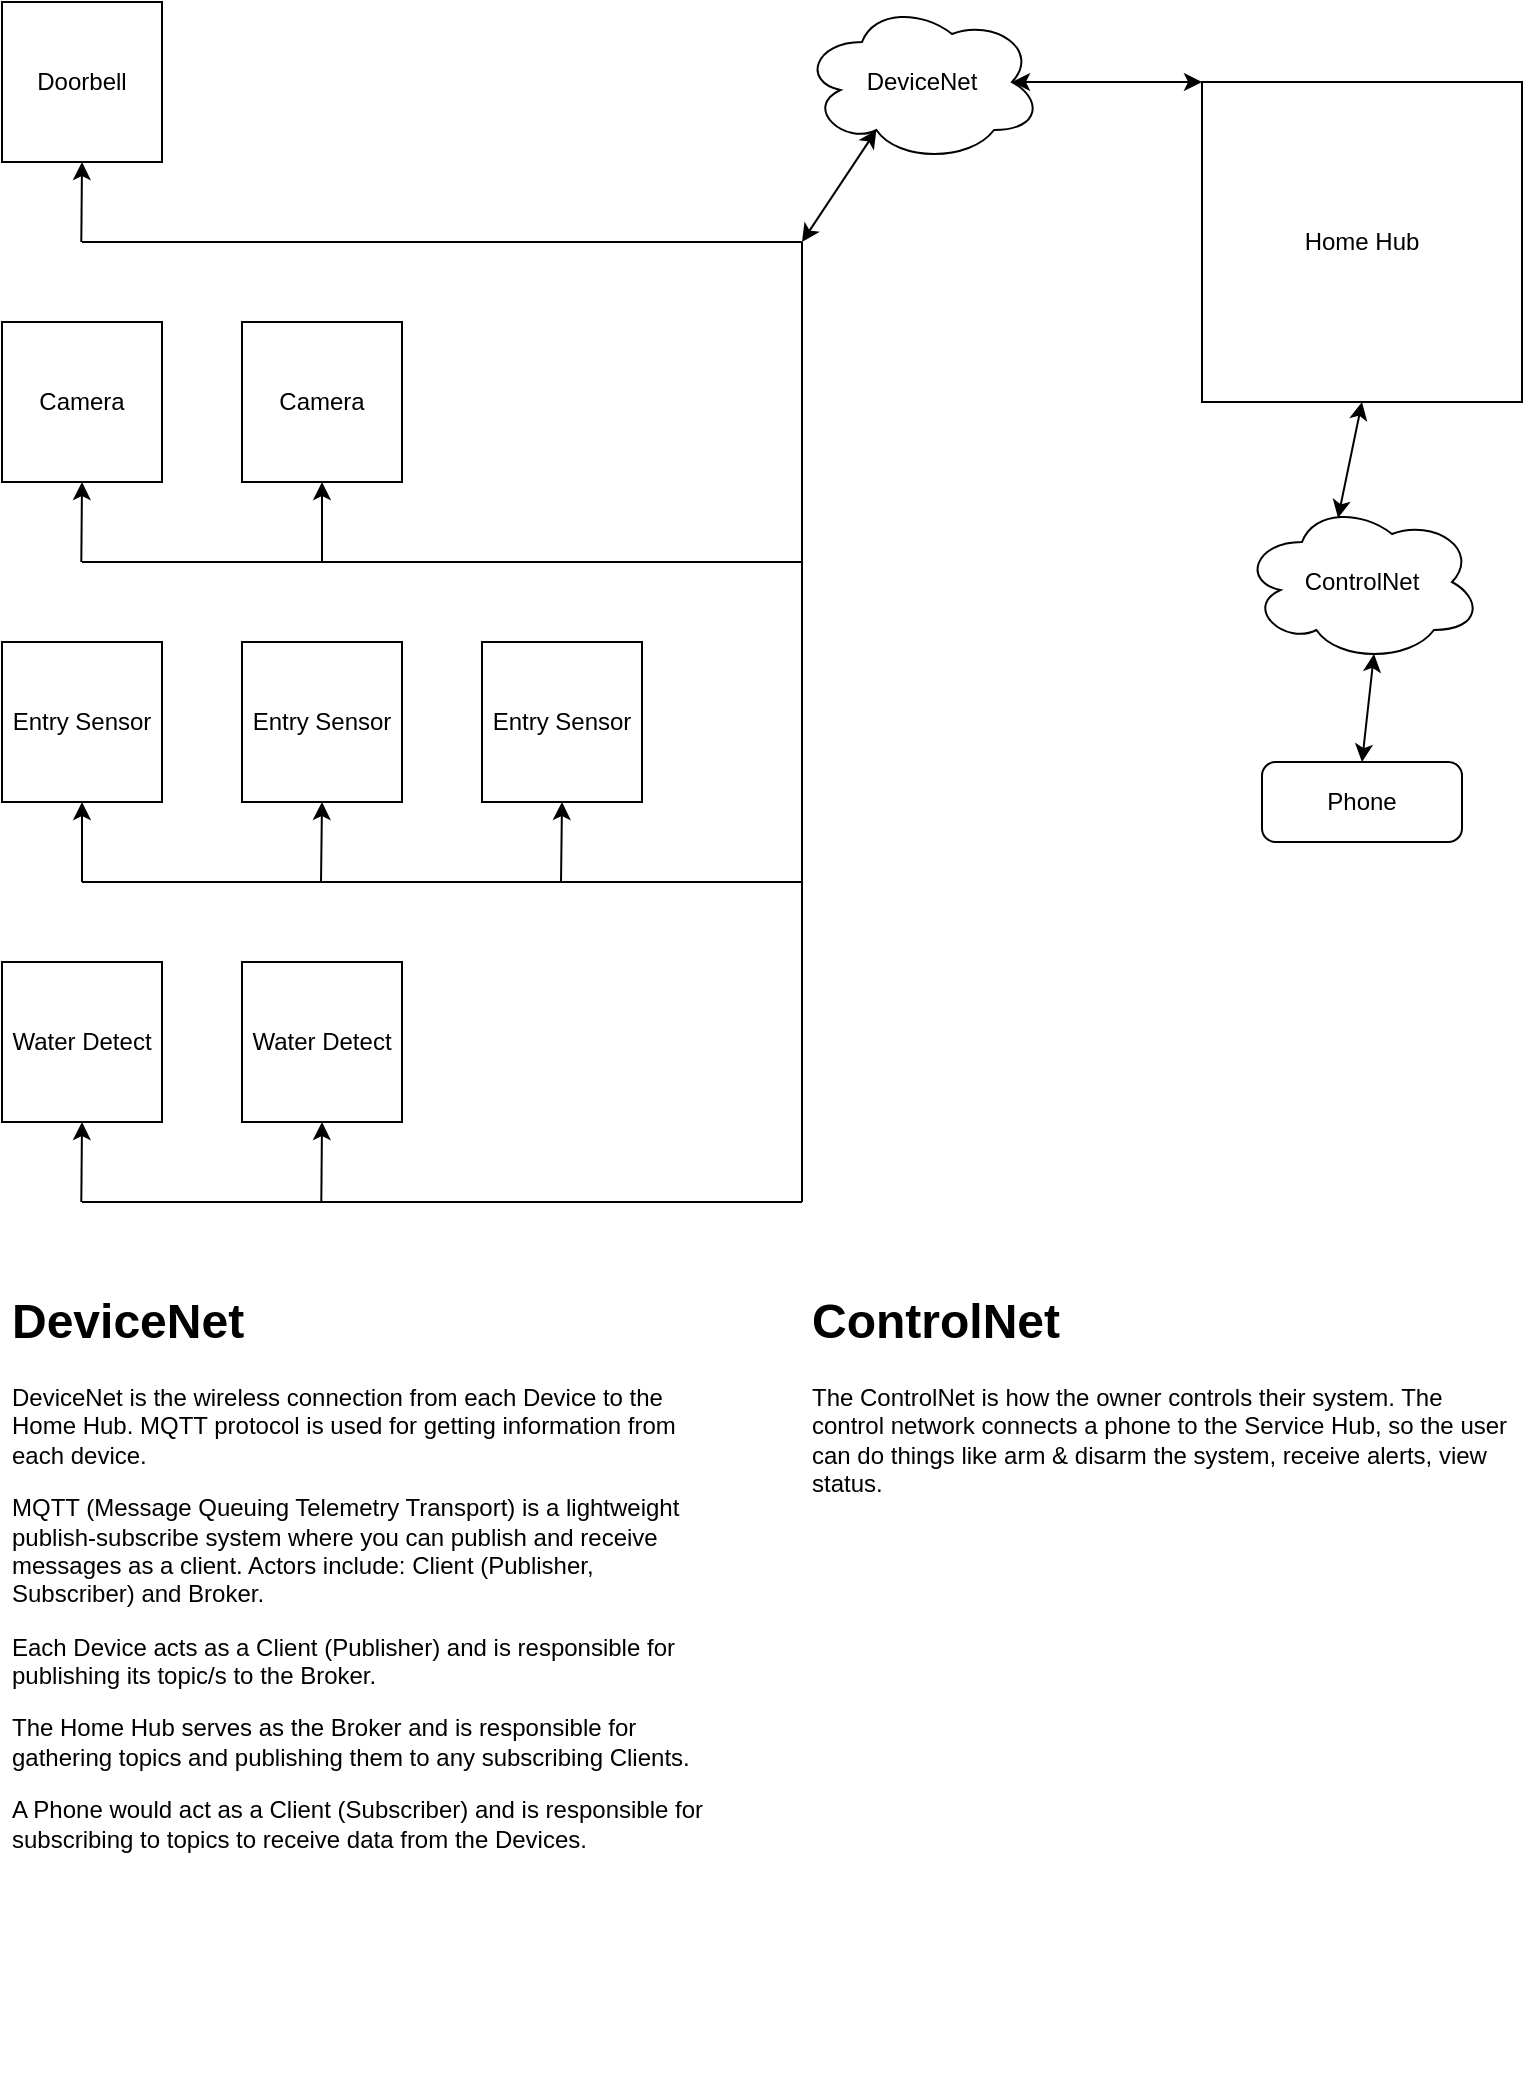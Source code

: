 <mxfile version="13.9.9" type="device" pages="5"><diagram id="Ha_GTpMcbDglkPu9Yu11" name="System"><mxGraphModel dx="1086" dy="816" grid="1" gridSize="10" guides="1" tooltips="1" connect="1" arrows="1" fold="1" page="1" pageScale="1" pageWidth="850" pageHeight="1100" math="0" shadow="0"><root><mxCell id="-en_c1Lsg7siKmHKzYMW-0"/><mxCell id="-en_c1Lsg7siKmHKzYMW-1" parent="-en_c1Lsg7siKmHKzYMW-0"/><mxCell id="-en_c1Lsg7siKmHKzYMW-2" value="Home Hub" style="rounded=0;whiteSpace=wrap;html=1;" parent="-en_c1Lsg7siKmHKzYMW-1" vertex="1"><mxGeometry x="640" y="80" width="160" height="160" as="geometry"/></mxCell><mxCell id="-en_c1Lsg7siKmHKzYMW-5" value="Camera" style="whiteSpace=wrap;html=1;aspect=fixed;" parent="-en_c1Lsg7siKmHKzYMW-1" vertex="1"><mxGeometry x="40" y="200" width="80" height="80" as="geometry"/></mxCell><mxCell id="-en_c1Lsg7siKmHKzYMW-6" value="Entry Sensor" style="whiteSpace=wrap;html=1;aspect=fixed;" parent="-en_c1Lsg7siKmHKzYMW-1" vertex="1"><mxGeometry x="280" y="360" width="80" height="80" as="geometry"/></mxCell><mxCell id="-en_c1Lsg7siKmHKzYMW-7" value="Entry Sensor" style="whiteSpace=wrap;html=1;aspect=fixed;" parent="-en_c1Lsg7siKmHKzYMW-1" vertex="1"><mxGeometry x="160" y="360" width="80" height="80" as="geometry"/></mxCell><mxCell id="-en_c1Lsg7siKmHKzYMW-8" value="Entry Sensor" style="whiteSpace=wrap;html=1;aspect=fixed;" parent="-en_c1Lsg7siKmHKzYMW-1" vertex="1"><mxGeometry x="40" y="360" width="80" height="80" as="geometry"/></mxCell><mxCell id="-en_c1Lsg7siKmHKzYMW-9" value="Water Detect" style="whiteSpace=wrap;html=1;aspect=fixed;" parent="-en_c1Lsg7siKmHKzYMW-1" vertex="1"><mxGeometry x="40" y="520" width="80" height="80" as="geometry"/></mxCell><mxCell id="-en_c1Lsg7siKmHKzYMW-10" value="Water Detect" style="whiteSpace=wrap;html=1;aspect=fixed;" parent="-en_c1Lsg7siKmHKzYMW-1" vertex="1"><mxGeometry x="160" y="520" width="80" height="80" as="geometry"/></mxCell><mxCell id="-en_c1Lsg7siKmHKzYMW-11" value="Doorbell" style="whiteSpace=wrap;html=1;aspect=fixed;" parent="-en_c1Lsg7siKmHKzYMW-1" vertex="1"><mxGeometry x="40" y="40" width="80" height="80" as="geometry"/></mxCell><mxCell id="-en_c1Lsg7siKmHKzYMW-12" value="Camera" style="whiteSpace=wrap;html=1;aspect=fixed;" parent="-en_c1Lsg7siKmHKzYMW-1" vertex="1"><mxGeometry x="160" y="200" width="80" height="80" as="geometry"/></mxCell><mxCell id="-en_c1Lsg7siKmHKzYMW-13" value="Phone" style="rounded=1;whiteSpace=wrap;html=1;rotation=0;arcSize=17;" parent="-en_c1Lsg7siKmHKzYMW-1" vertex="1"><mxGeometry x="670" y="420" width="100" height="40" as="geometry"/></mxCell><mxCell id="-en_c1Lsg7siKmHKzYMW-23" value="" style="endArrow=none;html=1;" parent="-en_c1Lsg7siKmHKzYMW-1" edge="1"><mxGeometry width="50" height="50" relative="1" as="geometry"><mxPoint x="440" y="640" as="sourcePoint"/><mxPoint x="440" y="160" as="targetPoint"/></mxGeometry></mxCell><mxCell id="-en_c1Lsg7siKmHKzYMW-27" value="" style="endArrow=none;html=1;" parent="-en_c1Lsg7siKmHKzYMW-1" edge="1"><mxGeometry width="50" height="50" relative="1" as="geometry"><mxPoint x="80" y="160" as="sourcePoint"/><mxPoint x="440" y="160" as="targetPoint"/></mxGeometry></mxCell><mxCell id="-en_c1Lsg7siKmHKzYMW-28" value="" style="endArrow=none;html=1;" parent="-en_c1Lsg7siKmHKzYMW-1" edge="1"><mxGeometry width="50" height="50" relative="1" as="geometry"><mxPoint x="80" y="320" as="sourcePoint"/><mxPoint x="440" y="320" as="targetPoint"/></mxGeometry></mxCell><mxCell id="-en_c1Lsg7siKmHKzYMW-29" value="" style="endArrow=none;html=1;" parent="-en_c1Lsg7siKmHKzYMW-1" edge="1"><mxGeometry width="50" height="50" relative="1" as="geometry"><mxPoint x="80" y="480" as="sourcePoint"/><mxPoint x="440" y="480" as="targetPoint"/></mxGeometry></mxCell><mxCell id="-en_c1Lsg7siKmHKzYMW-30" value="" style="endArrow=classic;html=1;entryX=0.5;entryY=1;entryDx=0;entryDy=0;" parent="-en_c1Lsg7siKmHKzYMW-1" target="-en_c1Lsg7siKmHKzYMW-8" edge="1"><mxGeometry width="50" height="50" relative="1" as="geometry"><mxPoint x="80" y="480" as="sourcePoint"/><mxPoint x="60" y="470" as="targetPoint"/></mxGeometry></mxCell><mxCell id="-en_c1Lsg7siKmHKzYMW-31" value="" style="endArrow=classic;html=1;entryX=0.5;entryY=1;entryDx=0;entryDy=0;" parent="-en_c1Lsg7siKmHKzYMW-1" target="-en_c1Lsg7siKmHKzYMW-7" edge="1"><mxGeometry width="50" height="50" relative="1" as="geometry"><mxPoint x="199.5" y="480" as="sourcePoint"/><mxPoint x="200" y="450" as="targetPoint"/></mxGeometry></mxCell><mxCell id="-en_c1Lsg7siKmHKzYMW-32" value="" style="endArrow=classic;html=1;entryX=0.5;entryY=1;entryDx=0;entryDy=0;" parent="-en_c1Lsg7siKmHKzYMW-1" target="-en_c1Lsg7siKmHKzYMW-6" edge="1"><mxGeometry width="50" height="50" relative="1" as="geometry"><mxPoint x="319.5" y="480" as="sourcePoint"/><mxPoint x="310" y="460" as="targetPoint"/></mxGeometry></mxCell><mxCell id="-en_c1Lsg7siKmHKzYMW-33" value="" style="endArrow=classic;html=1;entryX=0.5;entryY=1;entryDx=0;entryDy=0;" parent="-en_c1Lsg7siKmHKzYMW-1" target="-en_c1Lsg7siKmHKzYMW-5" edge="1"><mxGeometry width="50" height="50" relative="1" as="geometry"><mxPoint x="79.66" y="320" as="sourcePoint"/><mxPoint x="79.66" y="280" as="targetPoint"/></mxGeometry></mxCell><mxCell id="-en_c1Lsg7siKmHKzYMW-34" value="" style="endArrow=classic;html=1;entryX=0.5;entryY=1;entryDx=0;entryDy=0;" parent="-en_c1Lsg7siKmHKzYMW-1" target="-en_c1Lsg7siKmHKzYMW-12" edge="1"><mxGeometry width="50" height="50" relative="1" as="geometry"><mxPoint x="200" y="320" as="sourcePoint"/><mxPoint x="199.66" y="280" as="targetPoint"/></mxGeometry></mxCell><mxCell id="-en_c1Lsg7siKmHKzYMW-35" value="" style="endArrow=classic;html=1;entryX=0.5;entryY=1;entryDx=0;entryDy=0;" parent="-en_c1Lsg7siKmHKzYMW-1" target="-en_c1Lsg7siKmHKzYMW-11" edge="1"><mxGeometry width="50" height="50" relative="1" as="geometry"><mxPoint x="79.66" y="160" as="sourcePoint"/><mxPoint x="79.66" y="120" as="targetPoint"/></mxGeometry></mxCell><mxCell id="-en_c1Lsg7siKmHKzYMW-36" value="" style="endArrow=classic;html=1;entryX=0.5;entryY=1;entryDx=0;entryDy=0;" parent="-en_c1Lsg7siKmHKzYMW-1" target="-en_c1Lsg7siKmHKzYMW-9" edge="1"><mxGeometry width="50" height="50" relative="1" as="geometry"><mxPoint x="79.66" y="640" as="sourcePoint"/><mxPoint x="79.66" y="600" as="targetPoint"/></mxGeometry></mxCell><mxCell id="-en_c1Lsg7siKmHKzYMW-37" value="" style="endArrow=classic;html=1;entryX=0.5;entryY=1;entryDx=0;entryDy=0;" parent="-en_c1Lsg7siKmHKzYMW-1" target="-en_c1Lsg7siKmHKzYMW-10" edge="1"><mxGeometry width="50" height="50" relative="1" as="geometry"><mxPoint x="199.66" y="640" as="sourcePoint"/><mxPoint x="199.66" y="600" as="targetPoint"/></mxGeometry></mxCell><mxCell id="-en_c1Lsg7siKmHKzYMW-41" value="" style="endArrow=none;html=1;" parent="-en_c1Lsg7siKmHKzYMW-1" edge="1"><mxGeometry width="50" height="50" relative="1" as="geometry"><mxPoint x="440" y="640" as="sourcePoint"/><mxPoint x="80" y="640" as="targetPoint"/></mxGeometry></mxCell><mxCell id="-en_c1Lsg7siKmHKzYMW-43" value="DeviceNet" style="ellipse;shape=cloud;whiteSpace=wrap;html=1;" parent="-en_c1Lsg7siKmHKzYMW-1" vertex="1"><mxGeometry x="440" y="40" width="120" height="80" as="geometry"/></mxCell><mxCell id="-en_c1Lsg7siKmHKzYMW-44" value="" style="endArrow=classic;startArrow=classic;html=1;entryX=0.31;entryY=0.8;entryDx=0;entryDy=0;entryPerimeter=0;" parent="-en_c1Lsg7siKmHKzYMW-1" target="-en_c1Lsg7siKmHKzYMW-43" edge="1"><mxGeometry width="50" height="50" relative="1" as="geometry"><mxPoint x="440" y="160" as="sourcePoint"/><mxPoint x="450" y="260" as="targetPoint"/></mxGeometry></mxCell><mxCell id="-en_c1Lsg7siKmHKzYMW-45" value="" style="endArrow=classic;startArrow=classic;html=1;entryX=0.875;entryY=0.5;entryDx=0;entryDy=0;entryPerimeter=0;exitX=0;exitY=0;exitDx=0;exitDy=0;" parent="-en_c1Lsg7siKmHKzYMW-1" source="-en_c1Lsg7siKmHKzYMW-2" target="-en_c1Lsg7siKmHKzYMW-43" edge="1"><mxGeometry width="50" height="50" relative="1" as="geometry"><mxPoint x="520" y="208.4" as="sourcePoint"/><mxPoint x="535.6" y="150.0" as="targetPoint"/></mxGeometry></mxCell><mxCell id="-en_c1Lsg7siKmHKzYMW-46" value="ControlNet" style="ellipse;shape=cloud;whiteSpace=wrap;html=1;" parent="-en_c1Lsg7siKmHKzYMW-1" vertex="1"><mxGeometry x="660" y="290" width="120" height="80" as="geometry"/></mxCell><mxCell id="-en_c1Lsg7siKmHKzYMW-47" value="" style="endArrow=classic;startArrow=classic;html=1;entryX=0.55;entryY=0.95;entryDx=0;entryDy=0;entryPerimeter=0;exitX=0.5;exitY=0;exitDx=0;exitDy=0;" parent="-en_c1Lsg7siKmHKzYMW-1" source="-en_c1Lsg7siKmHKzYMW-13" target="-en_c1Lsg7siKmHKzYMW-46" edge="1"><mxGeometry width="50" height="50" relative="1" as="geometry"><mxPoint x="490" y="330" as="sourcePoint"/><mxPoint x="540" y="280" as="targetPoint"/></mxGeometry></mxCell><mxCell id="-en_c1Lsg7siKmHKzYMW-48" value="" style="endArrow=classic;startArrow=classic;html=1;entryX=0.5;entryY=1;entryDx=0;entryDy=0;exitX=0.4;exitY=0.1;exitDx=0;exitDy=0;exitPerimeter=0;" parent="-en_c1Lsg7siKmHKzYMW-1" source="-en_c1Lsg7siKmHKzYMW-46" target="-en_c1Lsg7siKmHKzYMW-2" edge="1"><mxGeometry width="50" height="50" relative="1" as="geometry"><mxPoint x="500" y="340" as="sourcePoint"/><mxPoint x="550" y="290" as="targetPoint"/></mxGeometry></mxCell><mxCell id="-en_c1Lsg7siKmHKzYMW-50" value="&lt;h1&gt;DeviceNet&lt;/h1&gt;&lt;p&gt;DeviceNet is the wireless connection from each Device to the Home Hub. MQTT protocol is used for getting information from each device.&lt;/p&gt;&lt;p&gt;MQTT (Message Queuing Telemetry Transport) is a lightweight publish-subscribe system where you can publish and receive messages as a client. Actors include: Client (Publisher, Subscriber) and Broker.&lt;/p&gt;&lt;p&gt;Each Device acts as a Client (Publisher) and is responsible for publishing its topic/s to the Broker.&lt;/p&gt;&lt;p&gt;The Home Hub serves as the Broker and is responsible for gathering topics and publishing them to any subscribing Clients.&lt;/p&gt;&lt;p&gt;A Phone would act as a Client (Subscriber) and is responsible for subscribing to topics to receive data from the Devices.&lt;/p&gt;" style="text;html=1;strokeColor=none;fillColor=none;spacing=5;spacingTop=-20;whiteSpace=wrap;overflow=hidden;rounded=0;" parent="-en_c1Lsg7siKmHKzYMW-1" vertex="1"><mxGeometry x="40" y="680" width="360" height="400" as="geometry"/></mxCell><mxCell id="-en_c1Lsg7siKmHKzYMW-51" value="&lt;h1&gt;ControlNet&lt;/h1&gt;&lt;p&gt;The ControlNet is how the owner controls their system. The control network connects a phone to the Service Hub, so the user can do things like arm &amp;amp; disarm the system, receive alerts, view status.&lt;/p&gt;" style="text;html=1;strokeColor=none;fillColor=none;spacing=5;spacingTop=-20;whiteSpace=wrap;overflow=hidden;rounded=0;" parent="-en_c1Lsg7siKmHKzYMW-1" vertex="1"><mxGeometry x="440" y="680" width="360" height="400" as="geometry"/></mxCell></root></mxGraphModel></diagram><diagram id="SWxN_EWZm63TjNooJTNm" name="Topics"><mxGraphModel dx="1086" dy="816" grid="1" gridSize="10" guides="1" tooltips="1" connect="1" arrows="1" fold="1" page="1" pageScale="1" pageWidth="850" pageHeight="1100" math="0" shadow="0"><root><mxCell id="IKQ9QdcOEYKE7MnAn6pj-0"/><mxCell id="IKQ9QdcOEYKE7MnAn6pj-1" parent="IKQ9QdcOEYKE7MnAn6pj-0"/><mxCell id="vDoY9wB_6XbrkCejsP9s-0" value="Doorbell" style="whiteSpace=wrap;html=1;aspect=fixed;" vertex="1" parent="IKQ9QdcOEYKE7MnAn6pj-1"><mxGeometry x="40" y="40" width="80" height="80" as="geometry"/></mxCell><mxCell id="_tmJfWVwEQ46uZ87qnGf-0" value="Entry Sensor" style="whiteSpace=wrap;html=1;aspect=fixed;" vertex="1" parent="IKQ9QdcOEYKE7MnAn6pj-1"><mxGeometry x="240" y="40" width="80" height="80" as="geometry"/></mxCell><mxCell id="XZ06JH34f3aFSPNE_d_J-0" value="Home Hub" style="rounded=0;whiteSpace=wrap;html=1;" vertex="1" parent="IKQ9QdcOEYKE7MnAn6pj-1"><mxGeometry x="640" y="80" width="160" height="160" as="geometry"/></mxCell><mxCell id="ipeq0jk9DcpaJO1jsvj6-1" value="" style="endArrow=none;html=1;" edge="1" parent="IKQ9QdcOEYKE7MnAn6pj-1"><mxGeometry width="50" height="50" relative="1" as="geometry"><mxPoint x="80" y="160" as="sourcePoint"/><mxPoint x="440" y="160" as="targetPoint"/></mxGeometry></mxCell><mxCell id="ipeq0jk9DcpaJO1jsvj6-3" value="" style="endArrow=classic;html=1;entryX=0.5;entryY=1;entryDx=0;entryDy=0;" edge="1" parent="IKQ9QdcOEYKE7MnAn6pj-1" target="_tmJfWVwEQ46uZ87qnGf-0"><mxGeometry width="50" height="50" relative="1" as="geometry"><mxPoint x="280" y="160" as="sourcePoint"/><mxPoint x="199.5" y="120" as="targetPoint"/></mxGeometry></mxCell><mxCell id="ipeq0jk9DcpaJO1jsvj6-4" value="" style="endArrow=classic;html=1;entryX=0.5;entryY=1;entryDx=0;entryDy=0;" edge="1" parent="IKQ9QdcOEYKE7MnAn6pj-1"><mxGeometry width="50" height="50" relative="1" as="geometry"><mxPoint x="79.66" y="160" as="sourcePoint"/><mxPoint x="80" y="120" as="targetPoint"/></mxGeometry></mxCell><mxCell id="ipeq0jk9DcpaJO1jsvj6-5" value="DeviceNet" style="ellipse;shape=cloud;whiteSpace=wrap;html=1;" vertex="1" parent="IKQ9QdcOEYKE7MnAn6pj-1"><mxGeometry x="440" y="40" width="120" height="80" as="geometry"/></mxCell><mxCell id="ipeq0jk9DcpaJO1jsvj6-6" value="" style="endArrow=classic;startArrow=classic;html=1;entryX=0.31;entryY=0.8;entryDx=0;entryDy=0;entryPerimeter=0;" edge="1" parent="IKQ9QdcOEYKE7MnAn6pj-1" target="ipeq0jk9DcpaJO1jsvj6-5"><mxGeometry width="50" height="50" relative="1" as="geometry"><mxPoint x="440" y="160" as="sourcePoint"/><mxPoint x="450" y="260" as="targetPoint"/></mxGeometry></mxCell><mxCell id="ipeq0jk9DcpaJO1jsvj6-7" value="" style="endArrow=classic;startArrow=classic;html=1;entryX=0.875;entryY=0.5;entryDx=0;entryDy=0;entryPerimeter=0;exitX=0;exitY=0;exitDx=0;exitDy=0;" edge="1" parent="IKQ9QdcOEYKE7MnAn6pj-1" target="ipeq0jk9DcpaJO1jsvj6-5"><mxGeometry width="50" height="50" relative="1" as="geometry"><mxPoint x="640" y="80" as="sourcePoint"/><mxPoint x="535.6" y="150.0" as="targetPoint"/></mxGeometry></mxCell><mxCell id="ipeq0jk9DcpaJO1jsvj6-8" value="&lt;h1&gt;Topics&lt;/h1&gt;&lt;div&gt;Topic hierarchy would be as follows:&amp;nbsp;&amp;nbsp;&lt;span&gt;&amp;lt;home&amp;gt;/&amp;lt;group&amp;gt;/&amp;lt;device&amp;gt;/&amp;lt;attribute&amp;gt;&lt;/span&gt;&lt;/div&gt;&lt;div&gt;&lt;span&gt;&lt;br&gt;&lt;/span&gt;&lt;/div&gt;&lt;div&gt;home/foyer/doorbell/ding&lt;/div&gt;&lt;div&gt;home/foyer/entry1&lt;/div&gt;" style="text;html=1;strokeColor=none;fillColor=none;spacing=5;spacingTop=-20;whiteSpace=wrap;overflow=hidden;rounded=0;" vertex="1" parent="IKQ9QdcOEYKE7MnAn6pj-1"><mxGeometry x="40" y="200" width="440" height="320" as="geometry"/></mxCell></root></mxGraphModel></diagram><diagram id="qHTS9ZVZvbsKKJ64GM-p" name="Use Case"><mxGraphModel dx="1422" dy="832" grid="1" gridSize="10" guides="1" tooltips="1" connect="1" arrows="1" fold="1" page="1" pageScale="1" pageWidth="850" pageHeight="1100" background="none" math="0" shadow="0"><root><mxCell id="0"/><mxCell id="1" parent="0"/><mxCell id="bG7gZztwWk9-miMKqgd3-1" value="" style="rounded=0;whiteSpace=wrap;html=1;" parent="1" vertex="1"><mxGeometry x="250" y="40" width="350" height="480" as="geometry"/></mxCell><mxCell id="bG7gZztwWk9-miMKqgd3-4" value="Doorbell" style="text;html=1;align=center;verticalAlign=middle;resizable=0;points=[];autosize=1;" parent="1" vertex="1"><mxGeometry x="240" y="20" width="60" height="20" as="geometry"/></mxCell><mxCell id="bG7gZztwWk9-miMKqgd3-5" value="Camera" style="ellipse;whiteSpace=wrap;html=1;" parent="1" vertex="1"><mxGeometry x="280" y="60" width="120" height="80" as="geometry"/></mxCell><mxCell id="bG7gZztwWk9-miMKqgd3-6" value="Doorbell" style="ellipse;whiteSpace=wrap;html=1;" parent="1" vertex="1"><mxGeometry x="280" y="420" width="120" height="80" as="geometry"/></mxCell><mxCell id="bG7gZztwWk9-miMKqgd3-11" value="Guest" style="shape=umlActor;verticalLabelPosition=bottom;verticalAlign=top;html=1;outlineConnect=0;" parent="1" vertex="1"><mxGeometry x="40" y="320" width="40" height="80" as="geometry"/></mxCell><mxCell id="bG7gZztwWk9-miMKqgd3-12" value="Notification" style="ellipse;whiteSpace=wrap;html=1;" parent="1" vertex="1"><mxGeometry x="420" y="320" width="120" height="80" as="geometry"/></mxCell><mxCell id="bG7gZztwWk9-miMKqgd3-13" value="Person Recognition" style="ellipse;whiteSpace=wrap;html=1;" parent="1" vertex="1"><mxGeometry x="440" y="150" width="120" height="80" as="geometry"/></mxCell><mxCell id="bG7gZztwWk9-miMKqgd3-14" value="" style="endArrow=none;html=1;exitX=0.5;exitY=0.5;exitDx=0;exitDy=0;exitPerimeter=0;entryX=0;entryY=0.5;entryDx=0;entryDy=0;" parent="1" source="bG7gZztwWk9-miMKqgd3-11" target="bG7gZztwWk9-miMKqgd3-6" edge="1"><mxGeometry width="50" height="50" relative="1" as="geometry"><mxPoint x="400" y="450" as="sourcePoint"/><mxPoint x="450" y="400" as="targetPoint"/></mxGeometry></mxCell><mxCell id="bG7gZztwWk9-miMKqgd3-15" value="Ring doorbell" style="edgeLabel;html=1;align=center;verticalAlign=middle;resizable=0;points=[];" parent="bG7gZztwWk9-miMKqgd3-14" vertex="1" connectable="0"><mxGeometry x="-0.2" y="-2" relative="1" as="geometry"><mxPoint x="42.52" y="8.04" as="offset"/></mxGeometry></mxCell><mxCell id="bG7gZztwWk9-miMKqgd3-18" value="Owner" style="shape=umlActor;verticalLabelPosition=bottom;verticalAlign=top;html=1;outlineConnect=0;" parent="1" vertex="1"><mxGeometry x="40" y="120" width="40" height="80" as="geometry"/></mxCell><mxCell id="bG7gZztwWk9-miMKqgd3-22" value="Use" style="endArrow=open;endSize=12;dashed=1;html=1;exitX=1;exitY=0.5;exitDx=0;exitDy=0;entryX=0;entryY=0;entryDx=0;entryDy=0;" parent="1" source="bG7gZztwWk9-miMKqgd3-5" target="bG7gZztwWk9-miMKqgd3-13" edge="1"><mxGeometry width="160" relative="1" as="geometry"><mxPoint x="350" y="340" as="sourcePoint"/><mxPoint x="510" y="340" as="targetPoint"/></mxGeometry></mxCell><mxCell id="bG7gZztwWk9-miMKqgd3-23" value="Use" style="endArrow=open;endSize=12;dashed=1;html=1;exitX=1;exitY=1;exitDx=0;exitDy=0;entryX=0;entryY=0;entryDx=0;entryDy=0;" parent="1" source="bG7gZztwWk9-miMKqgd3-5" target="bG7gZztwWk9-miMKqgd3-12" edge="1"><mxGeometry width="160" relative="1" as="geometry"><mxPoint x="539.996" y="176.564" as="sourcePoint"/><mxPoint x="585.144" y="199.996" as="targetPoint"/></mxGeometry></mxCell><mxCell id="bG7gZztwWk9-miMKqgd3-26" value="" style="endArrow=open;endFill=1;endSize=12;html=1;entryX=0;entryY=0.5;entryDx=0;entryDy=0;exitX=0.75;exitY=0.1;exitDx=0;exitDy=0;exitPerimeter=0;" parent="1" source="bG7gZztwWk9-miMKqgd3-18" target="bG7gZztwWk9-miMKqgd3-5" edge="1"><mxGeometry width="160" relative="1" as="geometry"><mxPoint x="30" y="240" as="sourcePoint"/><mxPoint x="190" y="240" as="targetPoint"/></mxGeometry></mxCell><mxCell id="bG7gZztwWk9-miMKqgd3-27" value="View stream" style="edgeLabel;html=1;align=center;verticalAlign=middle;resizable=0;points=[];" parent="bG7gZztwWk9-miMKqgd3-26" vertex="1" connectable="0"><mxGeometry x="0.127" y="-4" relative="1" as="geometry"><mxPoint x="-78.48" y="-16.24" as="offset"/></mxGeometry></mxCell><mxCell id="bG7gZztwWk9-miMKqgd3-28" value="" style="endArrow=open;endFill=1;endSize=12;html=1;entryX=0.5;entryY=0.5;entryDx=0;entryDy=0;exitX=0;exitY=1;exitDx=0;exitDy=0;entryPerimeter=0;" parent="1" source="bG7gZztwWk9-miMKqgd3-5" target="bG7gZztwWk9-miMKqgd3-18" edge="1"><mxGeometry width="160" relative="1" as="geometry"><mxPoint x="140" y="330" as="sourcePoint"/><mxPoint x="360" y="270" as="targetPoint"/></mxGeometry></mxCell><mxCell id="bG7gZztwWk9-miMKqgd3-29" value="Receive person notification" style="edgeLabel;html=1;align=center;verticalAlign=middle;resizable=0;points=[];rotation=0;" parent="bG7gZztwWk9-miMKqgd3-28" vertex="1" connectable="0"><mxGeometry x="0.127" y="-4" relative="1" as="geometry"><mxPoint x="6.77" y="7.82" as="offset"/></mxGeometry></mxCell><mxCell id="bG7gZztwWk9-miMKqgd3-31" value="" style="endArrow=open;endFill=1;endSize=12;html=1;entryX=1;entryY=1;entryDx=0;entryDy=0;exitX=0;exitY=0;exitDx=0;exitDy=0;entryPerimeter=0;" parent="1" source="bG7gZztwWk9-miMKqgd3-6" target="bG7gZztwWk9-miMKqgd3-18" edge="1"><mxGeometry width="160" relative="1" as="geometry"><mxPoint x="530" y="320" as="sourcePoint"/><mxPoint x="50" y="220" as="targetPoint"/></mxGeometry></mxCell><mxCell id="bG7gZztwWk9-miMKqgd3-32" value="Receive doorbell notification" style="edgeLabel;html=1;align=center;verticalAlign=middle;resizable=0;points=[];" parent="bG7gZztwWk9-miMKqgd3-31" vertex="1" connectable="0"><mxGeometry x="0.127" y="-4" relative="1" as="geometry"><mxPoint x="-67.96" y="-48.49" as="offset"/></mxGeometry></mxCell><mxCell id="bG7gZztwWk9-miMKqgd3-33" value="Use" style="endArrow=open;endSize=12;dashed=1;html=1;exitX=1;exitY=0;exitDx=0;exitDy=0;entryX=0;entryY=1;entryDx=0;entryDy=0;" parent="1" source="bG7gZztwWk9-miMKqgd3-6" target="bG7gZztwWk9-miMKqgd3-12" edge="1"><mxGeometry width="160" relative="1" as="geometry"><mxPoint x="409.996" y="370.004" as="sourcePoint"/><mxPoint x="455.144" y="393.436" as="targetPoint"/></mxGeometry></mxCell><mxCell id="bG7gZztwWk9-miMKqgd3-34" value="Audio" style="ellipse;whiteSpace=wrap;html=1;" parent="1" vertex="1"><mxGeometry x="280" y="240" width="120" height="80" as="geometry"/></mxCell><mxCell id="bG7gZztwWk9-miMKqgd3-35" value="" style="endArrow=classic;startArrow=classic;html=1;exitX=0.75;exitY=0.1;exitDx=0;exitDy=0;exitPerimeter=0;entryX=0;entryY=0.5;entryDx=0;entryDy=0;" parent="1" source="bG7gZztwWk9-miMKqgd3-11" target="bG7gZztwWk9-miMKqgd3-34" edge="1"><mxGeometry width="50" height="50" relative="1" as="geometry"><mxPoint x="150" y="360" as="sourcePoint"/><mxPoint x="200" y="310" as="targetPoint"/></mxGeometry></mxCell><mxCell id="bG7gZztwWk9-miMKqgd3-36" value="Communicate" style="edgeLabel;html=1;align=center;verticalAlign=middle;resizable=0;points=[];" parent="bG7gZztwWk9-miMKqgd3-35" vertex="1" connectable="0"><mxGeometry x="-0.21" y="-1" relative="1" as="geometry"><mxPoint x="-9.37" y="2.1" as="offset"/></mxGeometry></mxCell><mxCell id="bG7gZztwWk9-miMKqgd3-37" value="" style="endArrow=classic;startArrow=classic;html=1;exitX=0.5;exitY=0.5;exitDx=0;exitDy=0;exitPerimeter=0;entryX=0;entryY=0;entryDx=0;entryDy=0;" parent="1" source="bG7gZztwWk9-miMKqgd3-18" target="bG7gZztwWk9-miMKqgd3-34" edge="1"><mxGeometry width="50" height="50" relative="1" as="geometry"><mxPoint x="150" y="218" as="sourcePoint"/><mxPoint x="350" y="210" as="targetPoint"/></mxGeometry></mxCell><mxCell id="bG7gZztwWk9-miMKqgd3-38" value="Communicate" style="edgeLabel;html=1;align=center;verticalAlign=middle;resizable=0;points=[];" parent="bG7gZztwWk9-miMKqgd3-37" vertex="1" connectable="0"><mxGeometry x="-0.21" y="-1" relative="1" as="geometry"><mxPoint x="30.67" as="offset"/></mxGeometry></mxCell></root></mxGraphModel></diagram><diagram id="phlBA7X0ssz4fplRjT6i" name="Class"><mxGraphModel dx="1422" dy="832" grid="1" gridSize="10" guides="1" tooltips="1" connect="1" arrows="1" fold="1" page="1" pageScale="1" pageWidth="850" pageHeight="1100" math="0" shadow="0"><root><mxCell id="Q63QdGrxgf46hz0_MHfq-0"/><mxCell id="Q63QdGrxgf46hz0_MHfq-1" parent="Q63QdGrxgf46hz0_MHfq-0"/></root></mxGraphModel></diagram><diagram id="DZ04Sz8kJ_2vS_d9tqwQ" name="State"><mxGraphModel dx="1422" dy="832" grid="1" gridSize="10" guides="1" tooltips="1" connect="1" arrows="1" fold="1" page="1" pageScale="1" pageWidth="850" pageHeight="1100" math="0" shadow="0"><root><mxCell id="Q7OZBc5H1AAio5ghg5e_-0"/><mxCell id="Q7OZBc5H1AAio5ghg5e_-1" parent="Q7OZBc5H1AAio5ghg5e_-0"/></root></mxGraphModel></diagram></mxfile>
